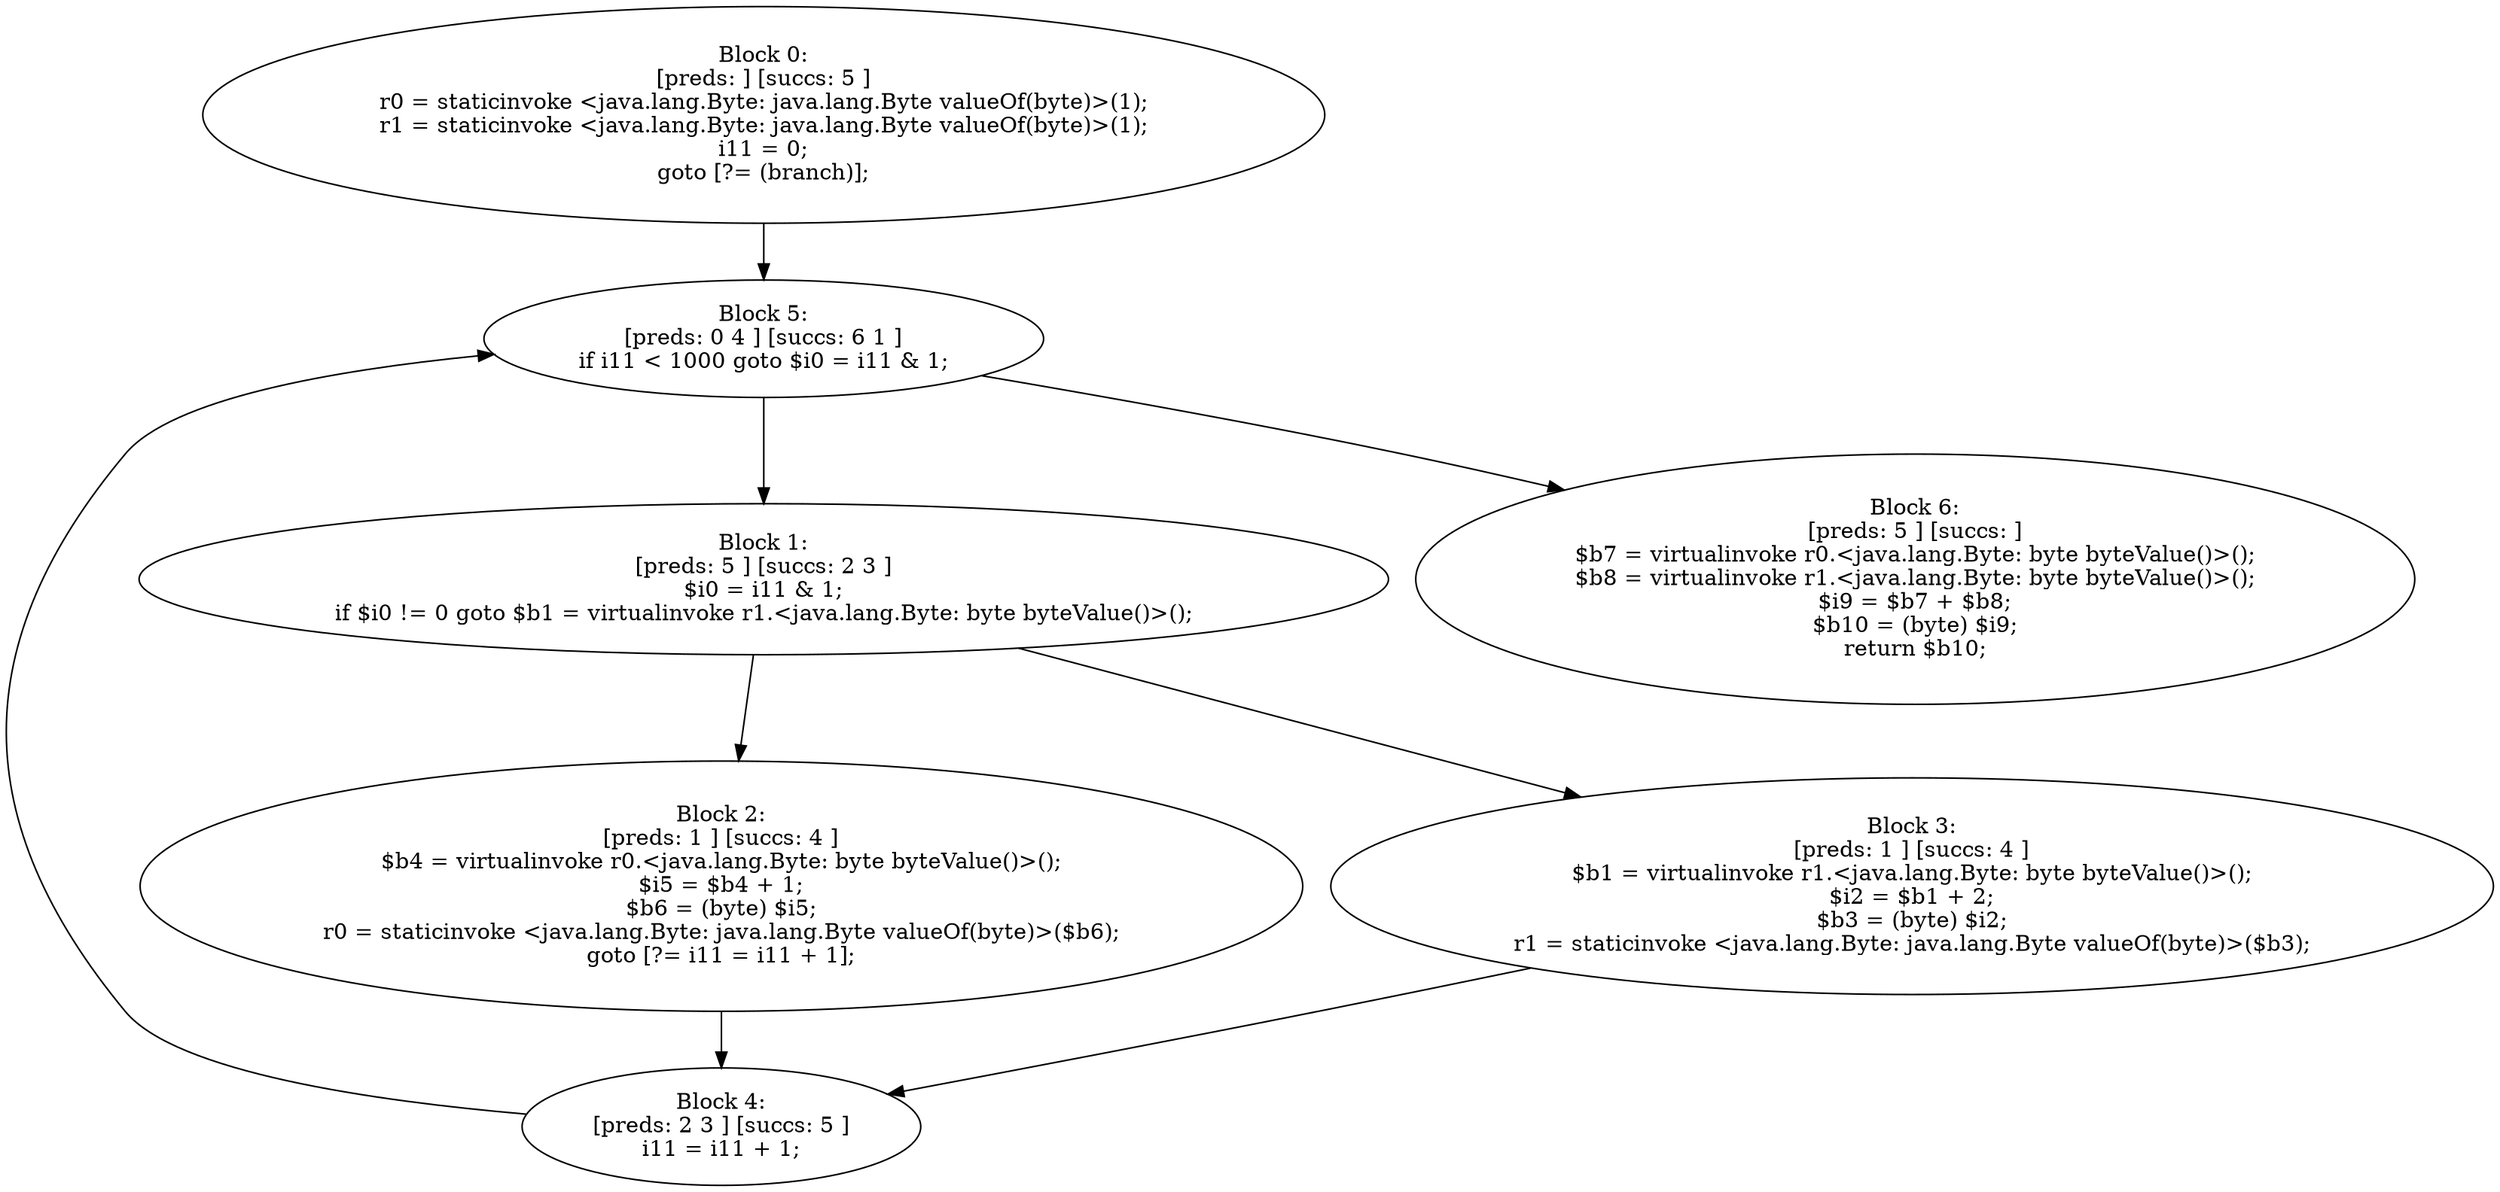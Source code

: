 digraph "unitGraph" {
    "Block 0:
[preds: ] [succs: 5 ]
r0 = staticinvoke <java.lang.Byte: java.lang.Byte valueOf(byte)>(1);
r1 = staticinvoke <java.lang.Byte: java.lang.Byte valueOf(byte)>(1);
i11 = 0;
goto [?= (branch)];
"
    "Block 1:
[preds: 5 ] [succs: 2 3 ]
$i0 = i11 & 1;
if $i0 != 0 goto $b1 = virtualinvoke r1.<java.lang.Byte: byte byteValue()>();
"
    "Block 2:
[preds: 1 ] [succs: 4 ]
$b4 = virtualinvoke r0.<java.lang.Byte: byte byteValue()>();
$i5 = $b4 + 1;
$b6 = (byte) $i5;
r0 = staticinvoke <java.lang.Byte: java.lang.Byte valueOf(byte)>($b6);
goto [?= i11 = i11 + 1];
"
    "Block 3:
[preds: 1 ] [succs: 4 ]
$b1 = virtualinvoke r1.<java.lang.Byte: byte byteValue()>();
$i2 = $b1 + 2;
$b3 = (byte) $i2;
r1 = staticinvoke <java.lang.Byte: java.lang.Byte valueOf(byte)>($b3);
"
    "Block 4:
[preds: 2 3 ] [succs: 5 ]
i11 = i11 + 1;
"
    "Block 5:
[preds: 0 4 ] [succs: 6 1 ]
if i11 < 1000 goto $i0 = i11 & 1;
"
    "Block 6:
[preds: 5 ] [succs: ]
$b7 = virtualinvoke r0.<java.lang.Byte: byte byteValue()>();
$b8 = virtualinvoke r1.<java.lang.Byte: byte byteValue()>();
$i9 = $b7 + $b8;
$b10 = (byte) $i9;
return $b10;
"
    "Block 0:
[preds: ] [succs: 5 ]
r0 = staticinvoke <java.lang.Byte: java.lang.Byte valueOf(byte)>(1);
r1 = staticinvoke <java.lang.Byte: java.lang.Byte valueOf(byte)>(1);
i11 = 0;
goto [?= (branch)];
"->"Block 5:
[preds: 0 4 ] [succs: 6 1 ]
if i11 < 1000 goto $i0 = i11 & 1;
";
    "Block 1:
[preds: 5 ] [succs: 2 3 ]
$i0 = i11 & 1;
if $i0 != 0 goto $b1 = virtualinvoke r1.<java.lang.Byte: byte byteValue()>();
"->"Block 2:
[preds: 1 ] [succs: 4 ]
$b4 = virtualinvoke r0.<java.lang.Byte: byte byteValue()>();
$i5 = $b4 + 1;
$b6 = (byte) $i5;
r0 = staticinvoke <java.lang.Byte: java.lang.Byte valueOf(byte)>($b6);
goto [?= i11 = i11 + 1];
";
    "Block 1:
[preds: 5 ] [succs: 2 3 ]
$i0 = i11 & 1;
if $i0 != 0 goto $b1 = virtualinvoke r1.<java.lang.Byte: byte byteValue()>();
"->"Block 3:
[preds: 1 ] [succs: 4 ]
$b1 = virtualinvoke r1.<java.lang.Byte: byte byteValue()>();
$i2 = $b1 + 2;
$b3 = (byte) $i2;
r1 = staticinvoke <java.lang.Byte: java.lang.Byte valueOf(byte)>($b3);
";
    "Block 2:
[preds: 1 ] [succs: 4 ]
$b4 = virtualinvoke r0.<java.lang.Byte: byte byteValue()>();
$i5 = $b4 + 1;
$b6 = (byte) $i5;
r0 = staticinvoke <java.lang.Byte: java.lang.Byte valueOf(byte)>($b6);
goto [?= i11 = i11 + 1];
"->"Block 4:
[preds: 2 3 ] [succs: 5 ]
i11 = i11 + 1;
";
    "Block 3:
[preds: 1 ] [succs: 4 ]
$b1 = virtualinvoke r1.<java.lang.Byte: byte byteValue()>();
$i2 = $b1 + 2;
$b3 = (byte) $i2;
r1 = staticinvoke <java.lang.Byte: java.lang.Byte valueOf(byte)>($b3);
"->"Block 4:
[preds: 2 3 ] [succs: 5 ]
i11 = i11 + 1;
";
    "Block 4:
[preds: 2 3 ] [succs: 5 ]
i11 = i11 + 1;
"->"Block 5:
[preds: 0 4 ] [succs: 6 1 ]
if i11 < 1000 goto $i0 = i11 & 1;
";
    "Block 5:
[preds: 0 4 ] [succs: 6 1 ]
if i11 < 1000 goto $i0 = i11 & 1;
"->"Block 6:
[preds: 5 ] [succs: ]
$b7 = virtualinvoke r0.<java.lang.Byte: byte byteValue()>();
$b8 = virtualinvoke r1.<java.lang.Byte: byte byteValue()>();
$i9 = $b7 + $b8;
$b10 = (byte) $i9;
return $b10;
";
    "Block 5:
[preds: 0 4 ] [succs: 6 1 ]
if i11 < 1000 goto $i0 = i11 & 1;
"->"Block 1:
[preds: 5 ] [succs: 2 3 ]
$i0 = i11 & 1;
if $i0 != 0 goto $b1 = virtualinvoke r1.<java.lang.Byte: byte byteValue()>();
";
}
